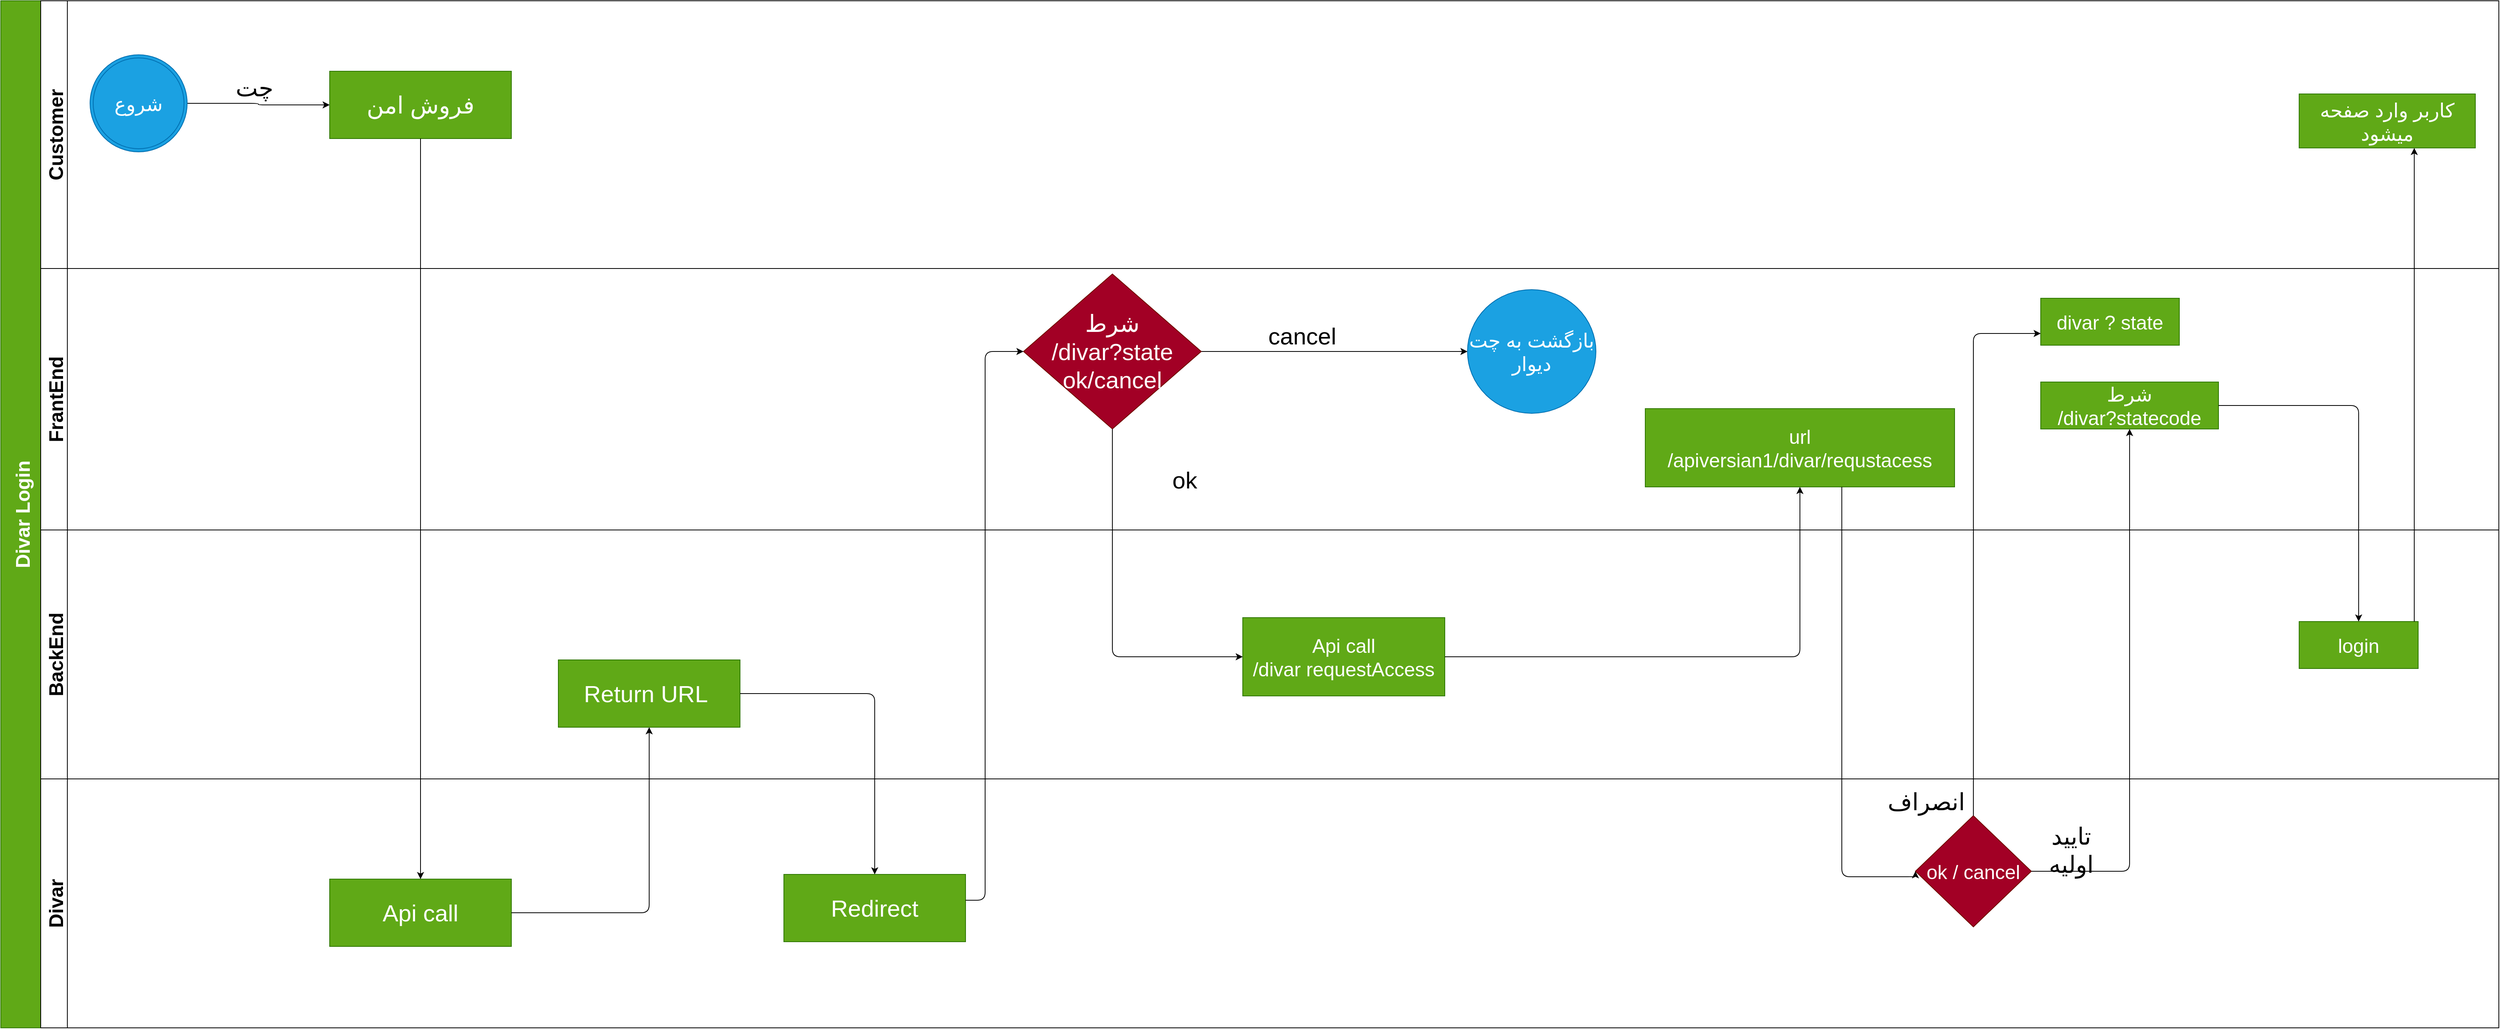 <mxfile>
    <diagram id="Gn0iaHIO_Kdy-sjLcY_n" name="Page-1">
        <mxGraphModel dx="1714" dy="1126" grid="0" gridSize="10" guides="1" tooltips="1" connect="1" arrows="1" fold="1" page="1" pageScale="1" pageWidth="3300" pageHeight="2339" math="0" shadow="0">
            <root>
                <mxCell id="0"/>
                <mxCell id="1" parent="0"/>
                <mxCell id="2" value="Divar Login" style="swimlane;childLayout=stackLayout;resizeParent=1;resizeParentMax=0;horizontal=0;startSize=51;horizontalStack=0;fillColor=#60a917;strokeColor=#2D7600;fontColor=#ffffff;fontSize=25;" parent="1" vertex="1">
                    <mxGeometry x="24" y="69" width="3190" height="1312" as="geometry"/>
                </mxCell>
                <mxCell id="5" value="Customer" style="swimlane;startSize=34;horizontal=0;fontSize=25;" parent="2" vertex="1">
                    <mxGeometry x="51" width="3139" height="342" as="geometry"/>
                </mxCell>
                <mxCell id="58" value="" style="edgeStyle=orthogonalEdgeStyle;html=1;fontSize=25;startSize=20;" parent="5" source="56" target="57" edge="1">
                    <mxGeometry relative="1" as="geometry"/>
                </mxCell>
                <mxCell id="56" value="&lt;font style=&quot;font-size: 25px;&quot;&gt;شروع&lt;/font&gt;" style="ellipse;shape=doubleEllipse;whiteSpace=wrap;html=1;aspect=fixed;fontSize=25;startSize=20;fillColor=#1ba1e2;fontColor=#ffffff;strokeColor=#006EAF;" parent="5" vertex="1">
                    <mxGeometry x="63" y="69" width="124" height="124" as="geometry"/>
                </mxCell>
                <mxCell id="57" value="&lt;font style=&quot;font-size: 30px;&quot;&gt;فروش امن&lt;/font&gt;" style="whiteSpace=wrap;html=1;fontSize=25;fillColor=#60a917;strokeColor=#2D7600;fontColor=#ffffff;startSize=20;" parent="5" vertex="1">
                    <mxGeometry x="369" y="90" width="232" height="86" as="geometry"/>
                </mxCell>
                <mxCell id="59" value="چت" style="text;html=1;strokeColor=none;fillColor=none;align=center;verticalAlign=middle;whiteSpace=wrap;rounded=0;fontSize=30;startSize=20;" parent="5" vertex="1">
                    <mxGeometry x="243" y="96" width="60" height="30" as="geometry"/>
                </mxCell>
                <mxCell id="106" value="کاربر وارد صفحه میشود" style="whiteSpace=wrap;html=1;fontSize=25;fillColor=#60a917;strokeColor=#2D7600;fontColor=#ffffff;startSize=20;" parent="5" vertex="1">
                    <mxGeometry x="2884" y="119" width="225" height="69" as="geometry"/>
                </mxCell>
                <mxCell id="41" value="FrantEnd" style="swimlane;startSize=34;horizontal=0;fontSize=25;" parent="2" vertex="1">
                    <mxGeometry x="51" y="342" width="3139" height="334" as="geometry"/>
                </mxCell>
                <mxCell id="77" value="" style="edgeStyle=orthogonalEdgeStyle;html=1;fontSize=30;startSize=20;" parent="41" source="74" target="76" edge="1">
                    <mxGeometry relative="1" as="geometry"/>
                </mxCell>
                <mxCell id="74" value="&lt;span style=&quot;font-size: 30px;&quot;&gt;شرط&lt;/span&gt;&lt;br style=&quot;font-size: 30px;&quot;&gt;&lt;span style=&quot;font-size: 30px;&quot;&gt;/divar?state&lt;br&gt;ok/cancel&lt;br&gt;&lt;/span&gt;" style="rhombus;whiteSpace=wrap;html=1;fontSize=25;fillColor=#a20025;strokeColor=#6F0000;fontColor=#ffffff;startSize=20;" parent="41" vertex="1">
                    <mxGeometry x="1255" y="7" width="227" height="198" as="geometry"/>
                </mxCell>
                <mxCell id="76" value="بازگشت به چت دیوار" style="ellipse;whiteSpace=wrap;html=1;fontSize=25;fillColor=#1ba1e2;strokeColor=#006EAF;fontColor=#ffffff;startSize=20;" parent="41" vertex="1">
                    <mxGeometry x="1822" y="27" width="164" height="158" as="geometry"/>
                </mxCell>
                <mxCell id="78" value="cancel" style="text;html=1;strokeColor=none;fillColor=none;align=center;verticalAlign=middle;whiteSpace=wrap;rounded=0;fontSize=30;startSize=20;" parent="41" vertex="1">
                    <mxGeometry x="1581" y="71" width="60" height="30" as="geometry"/>
                </mxCell>
                <mxCell id="83" value="url&lt;br&gt;/apiversian1/divar/requstacess" style="whiteSpace=wrap;html=1;fontSize=25;fillColor=#60a917;strokeColor=#2D7600;fontColor=#ffffff;startSize=20;" parent="41" vertex="1">
                    <mxGeometry x="2049" y="179" width="395" height="100" as="geometry"/>
                </mxCell>
                <mxCell id="87" value="divar ? state" style="whiteSpace=wrap;html=1;fontSize=25;fillColor=#60a917;strokeColor=#2D7600;fontColor=#ffffff;startSize=20;" parent="41" vertex="1">
                    <mxGeometry x="2554" y="38" width="177" height="60" as="geometry"/>
                </mxCell>
                <mxCell id="91" value="شرط&lt;br&gt;/divar?statecode" style="whiteSpace=wrap;html=1;fontSize=25;fillColor=#60a917;strokeColor=#2D7600;fontColor=#ffffff;startSize=20;" parent="41" vertex="1">
                    <mxGeometry x="2554" y="145" width="227" height="60" as="geometry"/>
                </mxCell>
                <mxCell id="105" value="ok" style="text;html=1;strokeColor=none;fillColor=none;align=center;verticalAlign=middle;whiteSpace=wrap;rounded=0;fontSize=30;startSize=20;" parent="41" vertex="1">
                    <mxGeometry x="1431" y="255" width="60" height="30" as="geometry"/>
                </mxCell>
                <mxCell id="42" value="BackEnd" style="swimlane;startSize=34;horizontal=0;fontSize=25;" parent="2" vertex="1">
                    <mxGeometry x="51" y="676" width="3139" height="318" as="geometry">
                        <mxRectangle x="20" y="590" width="2151" height="26" as="alternateBounds"/>
                    </mxGeometry>
                </mxCell>
                <mxCell id="62" value="&lt;span style=&quot;font-size: 30px;&quot;&gt;Return URL&amp;nbsp;&lt;/span&gt;" style="whiteSpace=wrap;html=1;fontSize=25;fillColor=#60a917;strokeColor=#2D7600;fontColor=#ffffff;startSize=20;" parent="42" vertex="1">
                    <mxGeometry x="661" y="166" width="232" height="86" as="geometry"/>
                </mxCell>
                <mxCell id="79" value="Api call&lt;br&gt;/divar requestAccess" style="whiteSpace=wrap;html=1;fontSize=25;fillColor=#60a917;strokeColor=#2D7600;fontColor=#ffffff;startSize=20;" parent="42" vertex="1">
                    <mxGeometry x="1535" y="112" width="258" height="100" as="geometry"/>
                </mxCell>
                <mxCell id="95" value="login" style="whiteSpace=wrap;html=1;fontSize=25;fillColor=#60a917;strokeColor=#2D7600;fontColor=#ffffff;startSize=20;" parent="42" vertex="1">
                    <mxGeometry x="2884" y="117" width="152" height="60" as="geometry"/>
                </mxCell>
                <mxCell id="54" value="Divar" style="swimlane;startSize=34;horizontal=0;fontSize=25;" parent="2" vertex="1">
                    <mxGeometry x="51" y="994" width="3139" height="318" as="geometry">
                        <mxRectangle x="20" y="590" width="2151" height="26" as="alternateBounds"/>
                    </mxGeometry>
                </mxCell>
                <mxCell id="60" value="&lt;font style=&quot;font-size: 30px;&quot;&gt;Api call&lt;/font&gt;" style="whiteSpace=wrap;html=1;fontSize=25;fillColor=#60a917;strokeColor=#2D7600;fontColor=#ffffff;startSize=20;" parent="54" vertex="1">
                    <mxGeometry x="369" y="128" width="232" height="86" as="geometry"/>
                </mxCell>
                <mxCell id="65" value="&lt;span style=&quot;font-size: 30px;&quot;&gt;Redirect&lt;/span&gt;" style="whiteSpace=wrap;html=1;fontSize=25;fillColor=#60a917;strokeColor=#2D7600;fontColor=#ffffff;startSize=20;" parent="54" vertex="1">
                    <mxGeometry x="949" y="122" width="232" height="86" as="geometry"/>
                </mxCell>
                <mxCell id="85" value="ok / cancel" style="rhombus;whiteSpace=wrap;html=1;fontSize=25;fillColor=#a20025;strokeColor=#6F0000;fontColor=#ffffff;startSize=20;" parent="54" vertex="1">
                    <mxGeometry x="2394" y="47" width="148" height="142" as="geometry"/>
                </mxCell>
                <mxCell id="93" value="انصراف" style="text;html=1;strokeColor=none;fillColor=none;align=center;verticalAlign=middle;whiteSpace=wrap;rounded=0;fontSize=30;startSize=20;" parent="54" vertex="1">
                    <mxGeometry x="2354" y="14" width="108" height="30" as="geometry"/>
                </mxCell>
                <mxCell id="89" value="تایید اولیه" style="text;html=1;strokeColor=none;fillColor=none;align=center;verticalAlign=middle;whiteSpace=wrap;rounded=0;fontSize=30;startSize=20;" parent="54" vertex="1">
                    <mxGeometry x="2539" y="76" width="108" height="30" as="geometry"/>
                </mxCell>
                <mxCell id="61" value="" style="edgeStyle=orthogonalEdgeStyle;html=1;fontSize=30;startSize=20;" parent="2" source="57" target="60" edge="1">
                    <mxGeometry relative="1" as="geometry"/>
                </mxCell>
                <mxCell id="63" value="" style="edgeStyle=orthogonalEdgeStyle;html=1;fontSize=30;startSize=20;" parent="2" source="60" target="62" edge="1">
                    <mxGeometry relative="1" as="geometry"/>
                </mxCell>
                <mxCell id="66" value="" style="edgeStyle=orthogonalEdgeStyle;html=1;fontSize=30;startSize=20;" parent="2" source="62" target="65" edge="1">
                    <mxGeometry relative="1" as="geometry"/>
                </mxCell>
                <mxCell id="68" value="" style="edgeStyle=orthogonalEdgeStyle;html=1;fontSize=30;startSize=20;entryX=0;entryY=0.5;entryDx=0;entryDy=0;" parent="2" source="65" target="74" edge="1">
                    <mxGeometry relative="1" as="geometry">
                        <Array as="points">
                            <mxPoint x="1257" y="1149"/>
                            <mxPoint x="1257" y="448"/>
                        </Array>
                        <mxPoint x="1257" y="491" as="targetPoint"/>
                    </mxGeometry>
                </mxCell>
                <mxCell id="80" value="" style="edgeStyle=orthogonalEdgeStyle;html=1;fontSize=30;startSize=20;" parent="2" source="74" target="79" edge="1">
                    <mxGeometry relative="1" as="geometry">
                        <Array as="points">
                            <mxPoint x="1420" y="838"/>
                        </Array>
                    </mxGeometry>
                </mxCell>
                <mxCell id="84" value="" style="edgeStyle=orthogonalEdgeStyle;html=1;fontSize=30;startSize=20;" parent="2" source="79" target="83" edge="1">
                    <mxGeometry relative="1" as="geometry"/>
                </mxCell>
                <mxCell id="86" value="" style="edgeStyle=orthogonalEdgeStyle;html=1;fontSize=30;startSize=20;entryX=0;entryY=0.5;entryDx=0;entryDy=0;" parent="2" source="83" target="85" edge="1">
                    <mxGeometry relative="1" as="geometry">
                        <mxPoint x="2440" y="1119" as="targetPoint"/>
                        <Array as="points">
                            <mxPoint x="2351" y="1119"/>
                            <mxPoint x="2445" y="1119"/>
                        </Array>
                    </mxGeometry>
                </mxCell>
                <mxCell id="90" style="edgeStyle=orthogonalEdgeStyle;html=1;exitX=0.5;exitY=0;exitDx=0;exitDy=0;entryX=0;entryY=0.75;entryDx=0;entryDy=0;fontSize=30;startSize=20;" parent="2" source="85" target="87" edge="1">
                    <mxGeometry relative="1" as="geometry"/>
                </mxCell>
                <mxCell id="92" style="edgeStyle=orthogonalEdgeStyle;html=1;exitX=1;exitY=0.5;exitDx=0;exitDy=0;entryX=0.5;entryY=1;entryDx=0;entryDy=0;fontSize=30;startSize=20;" parent="2" source="85" target="91" edge="1">
                    <mxGeometry relative="1" as="geometry"/>
                </mxCell>
                <mxCell id="96" value="" style="edgeStyle=orthogonalEdgeStyle;html=1;fontSize=30;startSize=20;" parent="2" source="91" target="95" edge="1">
                    <mxGeometry relative="1" as="geometry"/>
                </mxCell>
                <mxCell id="107" value="" style="edgeStyle=orthogonalEdgeStyle;html=1;" parent="2" source="95" target="106" edge="1">
                    <mxGeometry relative="1" as="geometry">
                        <Array as="points">
                            <mxPoint x="3082" y="502"/>
                            <mxPoint x="3082" y="502"/>
                        </Array>
                    </mxGeometry>
                </mxCell>
            </root>
        </mxGraphModel>
    </diagram>
</mxfile>